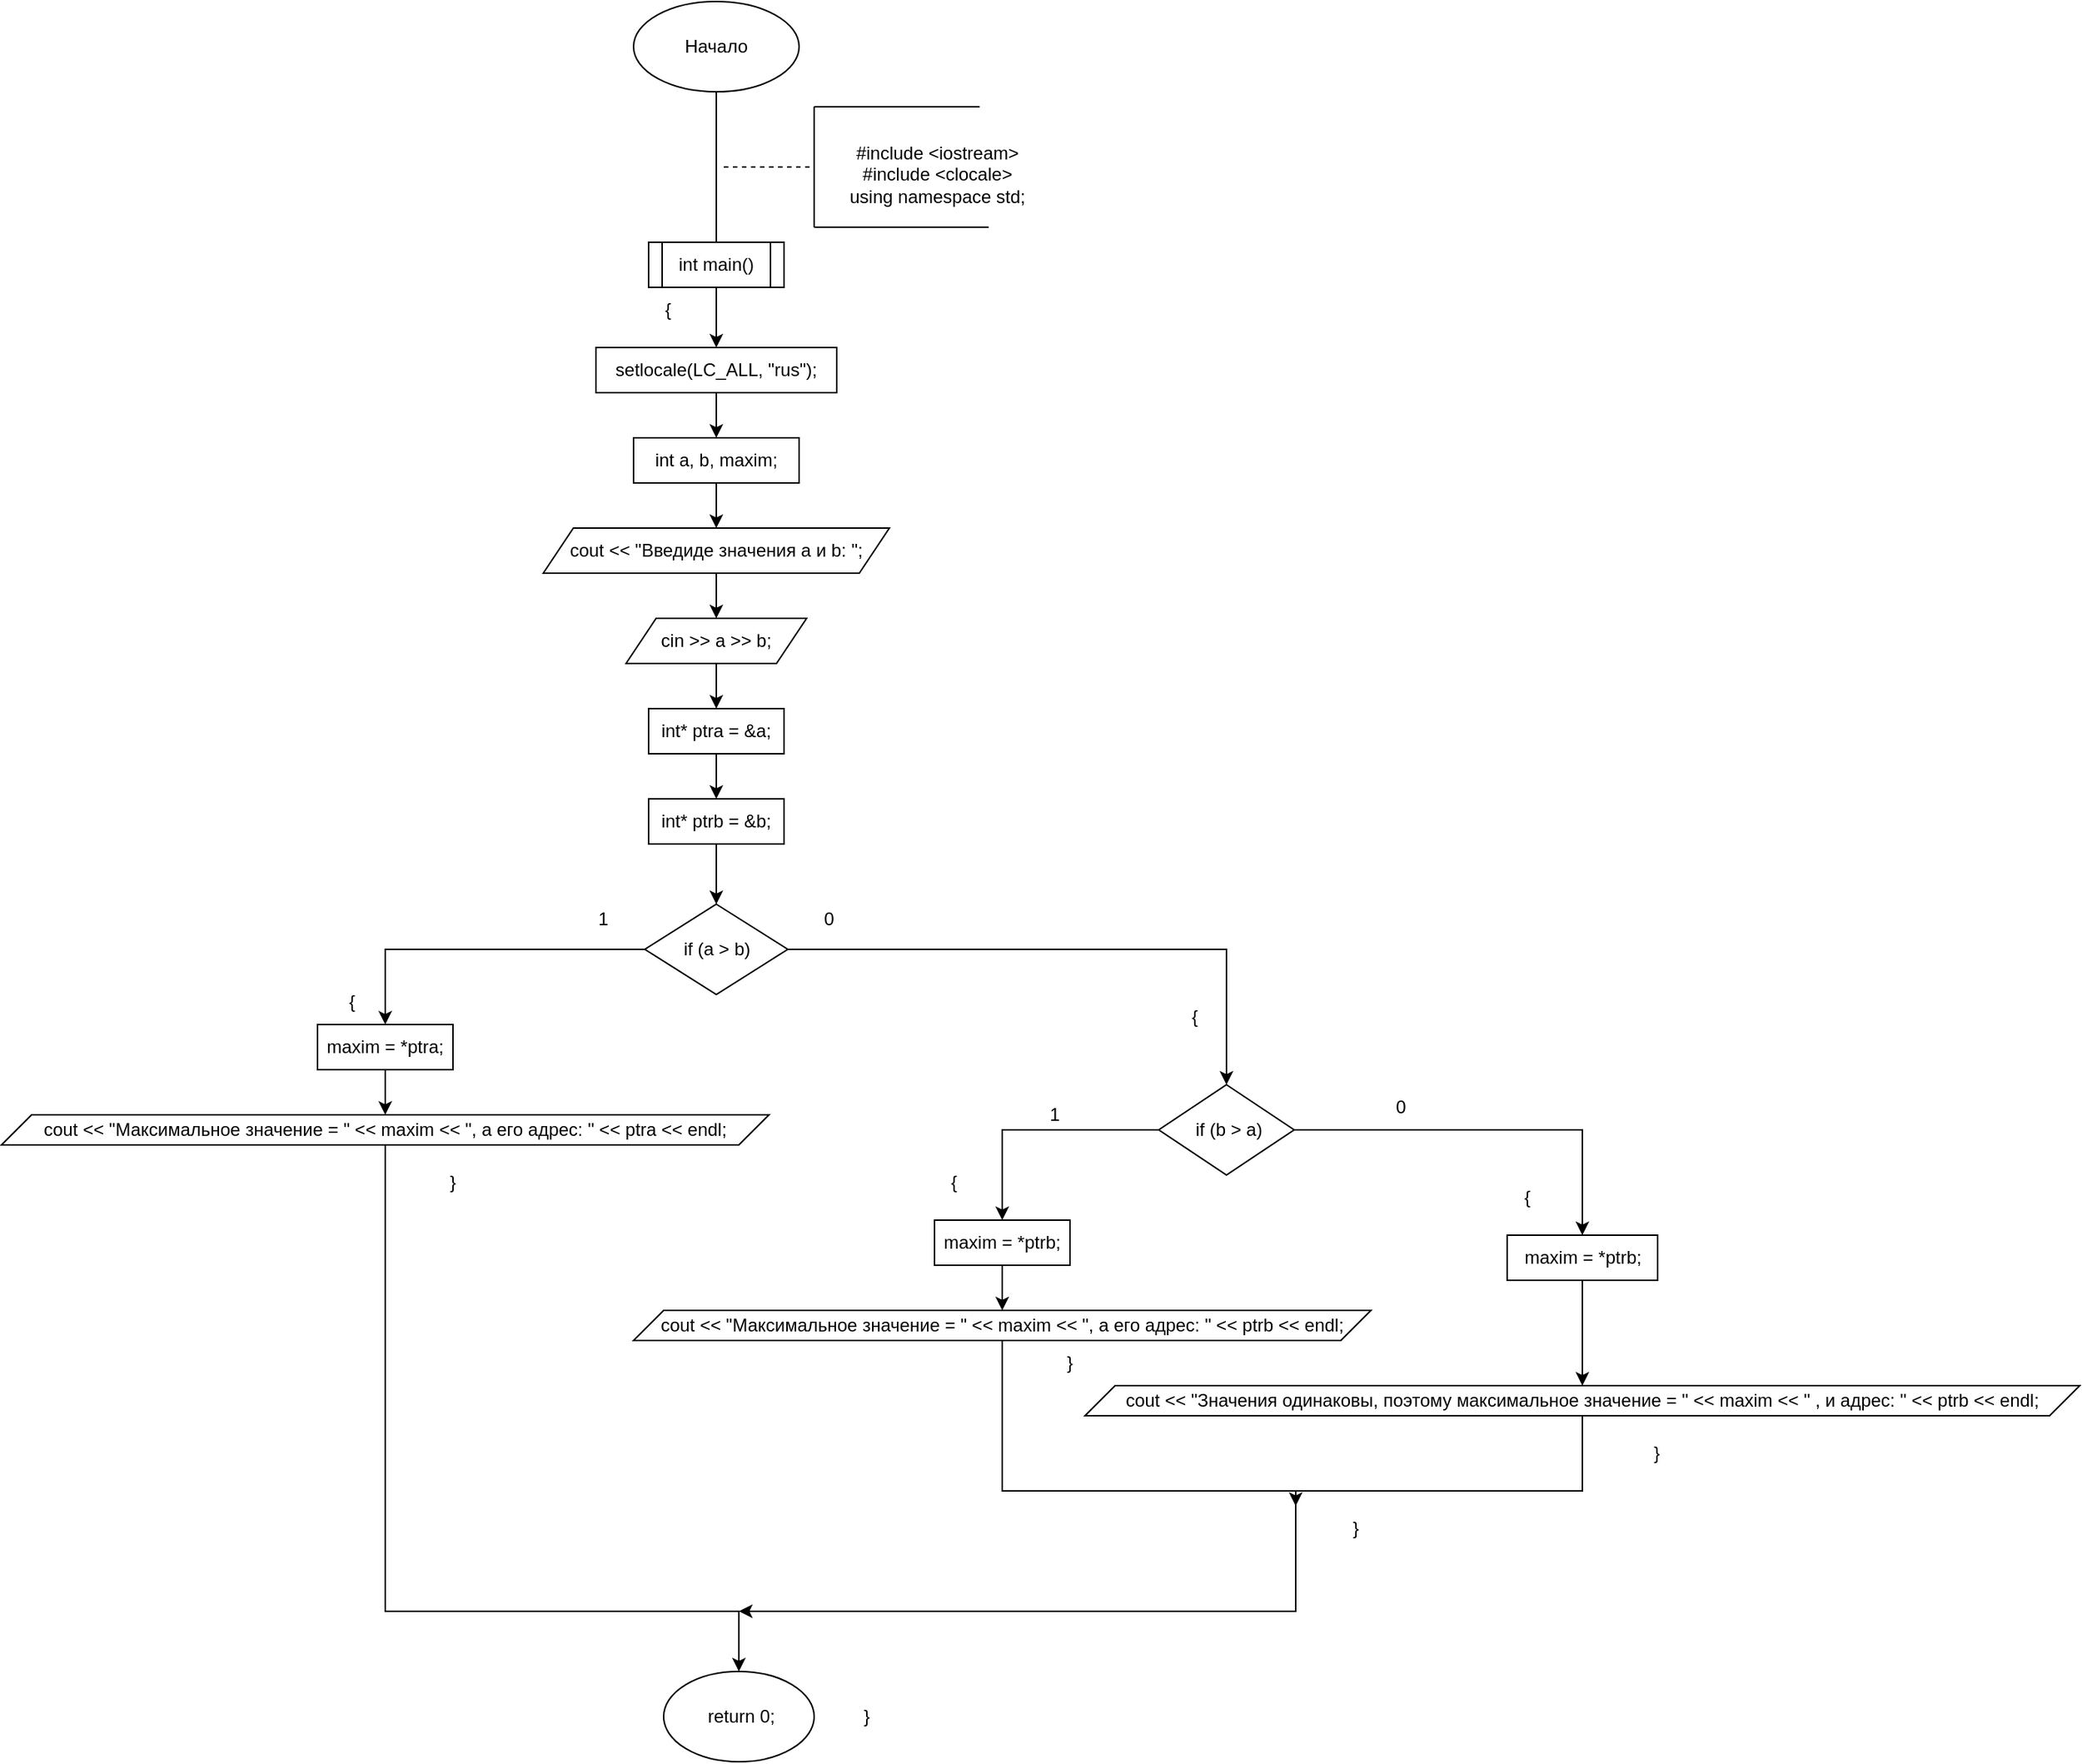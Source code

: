 <mxfile version="24.7.17">
  <diagram name="Страница — 1" id="rfoSVre1Z1UYV8LfSvAS">
    <mxGraphModel dx="1594" dy="439" grid="1" gridSize="10" guides="1" tooltips="1" connect="1" arrows="1" fold="1" page="1" pageScale="1" pageWidth="827" pageHeight="1169" math="0" shadow="0">
      <root>
        <mxCell id="0" />
        <mxCell id="1" parent="0" />
        <mxCell id="3SaLkwx1OlIngapf8OXm-1" value="Начало" style="ellipse;whiteSpace=wrap;html=1;" vertex="1" parent="1">
          <mxGeometry x="280" y="10" width="110" height="60" as="geometry" />
        </mxCell>
        <mxCell id="3SaLkwx1OlIngapf8OXm-2" value="" style="endArrow=none;html=1;rounded=0;entryX=0.5;entryY=1;entryDx=0;entryDy=0;" edge="1" parent="1" target="3SaLkwx1OlIngapf8OXm-1">
          <mxGeometry width="50" height="50" relative="1" as="geometry">
            <mxPoint x="335" y="180" as="sourcePoint" />
            <mxPoint x="340" y="80" as="targetPoint" />
          </mxGeometry>
        </mxCell>
        <mxCell id="3SaLkwx1OlIngapf8OXm-3" value="" style="endArrow=none;dashed=1;html=1;rounded=0;" edge="1" parent="1">
          <mxGeometry width="50" height="50" relative="1" as="geometry">
            <mxPoint x="340" y="120" as="sourcePoint" />
            <mxPoint x="400" y="120" as="targetPoint" />
          </mxGeometry>
        </mxCell>
        <mxCell id="3SaLkwx1OlIngapf8OXm-4" value="" style="endArrow=none;html=1;rounded=0;" edge="1" parent="1">
          <mxGeometry width="50" height="50" relative="1" as="geometry">
            <mxPoint x="400" y="160" as="sourcePoint" />
            <mxPoint x="400" y="80" as="targetPoint" />
          </mxGeometry>
        </mxCell>
        <mxCell id="3SaLkwx1OlIngapf8OXm-5" value="&lt;div&gt;#include &amp;lt;iostream&amp;gt;&lt;/div&gt;&lt;div&gt;#include &amp;lt;clocale&amp;gt;&lt;/div&gt;&lt;div&gt;using namespace std;&lt;/div&gt;" style="text;html=1;align=center;verticalAlign=middle;whiteSpace=wrap;rounded=0;" vertex="1" parent="1">
          <mxGeometry x="414" y="90" width="136" height="70" as="geometry" />
        </mxCell>
        <mxCell id="3SaLkwx1OlIngapf8OXm-6" value="" style="endArrow=none;html=1;rounded=0;entryX=0.75;entryY=1;entryDx=0;entryDy=0;" edge="1" parent="1" target="3SaLkwx1OlIngapf8OXm-5">
          <mxGeometry width="50" height="50" relative="1" as="geometry">
            <mxPoint x="400" y="160" as="sourcePoint" />
            <mxPoint x="410" y="90" as="targetPoint" />
          </mxGeometry>
        </mxCell>
        <mxCell id="3SaLkwx1OlIngapf8OXm-7" value="" style="endArrow=none;html=1;rounded=0;" edge="1" parent="1">
          <mxGeometry width="50" height="50" relative="1" as="geometry">
            <mxPoint x="510" y="80" as="sourcePoint" />
            <mxPoint x="400" y="80" as="targetPoint" />
          </mxGeometry>
        </mxCell>
        <mxCell id="3SaLkwx1OlIngapf8OXm-28" style="edgeStyle=orthogonalEdgeStyle;rounded=0;orthogonalLoop=1;jettySize=auto;html=1;entryX=0.5;entryY=0;entryDx=0;entryDy=0;" edge="1" parent="1" source="3SaLkwx1OlIngapf8OXm-8" target="3SaLkwx1OlIngapf8OXm-10">
          <mxGeometry relative="1" as="geometry" />
        </mxCell>
        <mxCell id="3SaLkwx1OlIngapf8OXm-8" value="&lt;div&gt;int main()&lt;/div&gt;" style="shape=process;whiteSpace=wrap;html=1;backgroundOutline=1;" vertex="1" parent="1">
          <mxGeometry x="290" y="170" width="90" height="30" as="geometry" />
        </mxCell>
        <mxCell id="3SaLkwx1OlIngapf8OXm-9" value="{" style="text;html=1;align=center;verticalAlign=middle;whiteSpace=wrap;rounded=0;" vertex="1" parent="1">
          <mxGeometry x="290" y="200" width="26" height="30" as="geometry" />
        </mxCell>
        <mxCell id="3SaLkwx1OlIngapf8OXm-29" style="edgeStyle=orthogonalEdgeStyle;rounded=0;orthogonalLoop=1;jettySize=auto;html=1;" edge="1" parent="1" source="3SaLkwx1OlIngapf8OXm-10" target="3SaLkwx1OlIngapf8OXm-11">
          <mxGeometry relative="1" as="geometry" />
        </mxCell>
        <mxCell id="3SaLkwx1OlIngapf8OXm-10" value="setlocale(LC_ALL, &quot;rus&quot;);" style="rounded=0;whiteSpace=wrap;html=1;" vertex="1" parent="1">
          <mxGeometry x="255" y="240" width="160" height="30" as="geometry" />
        </mxCell>
        <mxCell id="3SaLkwx1OlIngapf8OXm-30" style="edgeStyle=orthogonalEdgeStyle;rounded=0;orthogonalLoop=1;jettySize=auto;html=1;" edge="1" parent="1" source="3SaLkwx1OlIngapf8OXm-11" target="3SaLkwx1OlIngapf8OXm-13">
          <mxGeometry relative="1" as="geometry" />
        </mxCell>
        <mxCell id="3SaLkwx1OlIngapf8OXm-11" value="int a, b, maxim;" style="rounded=0;whiteSpace=wrap;html=1;" vertex="1" parent="1">
          <mxGeometry x="280" y="300" width="110" height="30" as="geometry" />
        </mxCell>
        <mxCell id="3SaLkwx1OlIngapf8OXm-32" style="edgeStyle=orthogonalEdgeStyle;rounded=0;orthogonalLoop=1;jettySize=auto;html=1;" edge="1" parent="1" source="3SaLkwx1OlIngapf8OXm-12" target="3SaLkwx1OlIngapf8OXm-14">
          <mxGeometry relative="1" as="geometry" />
        </mxCell>
        <mxCell id="3SaLkwx1OlIngapf8OXm-12" value="cin &amp;gt;&amp;gt; a &amp;gt;&amp;gt; b;" style="shape=parallelogram;perimeter=parallelogramPerimeter;whiteSpace=wrap;html=1;fixedSize=1;" vertex="1" parent="1">
          <mxGeometry x="275" y="420" width="120" height="30" as="geometry" />
        </mxCell>
        <mxCell id="3SaLkwx1OlIngapf8OXm-31" style="edgeStyle=orthogonalEdgeStyle;rounded=0;orthogonalLoop=1;jettySize=auto;html=1;" edge="1" parent="1" source="3SaLkwx1OlIngapf8OXm-13" target="3SaLkwx1OlIngapf8OXm-12">
          <mxGeometry relative="1" as="geometry" />
        </mxCell>
        <mxCell id="3SaLkwx1OlIngapf8OXm-13" value="cout &amp;lt;&amp;lt; &quot;Введиде значения a и b: &quot;;" style="shape=parallelogram;perimeter=parallelogramPerimeter;whiteSpace=wrap;html=1;fixedSize=1;" vertex="1" parent="1">
          <mxGeometry x="220" y="360" width="230" height="30" as="geometry" />
        </mxCell>
        <mxCell id="3SaLkwx1OlIngapf8OXm-33" style="edgeStyle=orthogonalEdgeStyle;rounded=0;orthogonalLoop=1;jettySize=auto;html=1;entryX=0.5;entryY=0;entryDx=0;entryDy=0;" edge="1" parent="1" source="3SaLkwx1OlIngapf8OXm-14" target="3SaLkwx1OlIngapf8OXm-15">
          <mxGeometry relative="1" as="geometry" />
        </mxCell>
        <mxCell id="3SaLkwx1OlIngapf8OXm-14" value="int* ptra = &amp;amp;a;" style="rounded=0;whiteSpace=wrap;html=1;" vertex="1" parent="1">
          <mxGeometry x="290" y="480" width="90" height="30" as="geometry" />
        </mxCell>
        <mxCell id="3SaLkwx1OlIngapf8OXm-34" style="edgeStyle=orthogonalEdgeStyle;rounded=0;orthogonalLoop=1;jettySize=auto;html=1;entryX=0.5;entryY=0;entryDx=0;entryDy=0;" edge="1" parent="1" source="3SaLkwx1OlIngapf8OXm-15" target="3SaLkwx1OlIngapf8OXm-16">
          <mxGeometry relative="1" as="geometry" />
        </mxCell>
        <mxCell id="3SaLkwx1OlIngapf8OXm-15" value="int* ptrb = &amp;amp;b;" style="rounded=0;whiteSpace=wrap;html=1;" vertex="1" parent="1">
          <mxGeometry x="290" y="540" width="90" height="30" as="geometry" />
        </mxCell>
        <mxCell id="3SaLkwx1OlIngapf8OXm-35" style="edgeStyle=orthogonalEdgeStyle;rounded=0;orthogonalLoop=1;jettySize=auto;html=1;entryX=0.5;entryY=0;entryDx=0;entryDy=0;" edge="1" parent="1" source="3SaLkwx1OlIngapf8OXm-16" target="3SaLkwx1OlIngapf8OXm-19">
          <mxGeometry relative="1" as="geometry" />
        </mxCell>
        <mxCell id="3SaLkwx1OlIngapf8OXm-40" style="edgeStyle=orthogonalEdgeStyle;rounded=0;orthogonalLoop=1;jettySize=auto;html=1;entryX=0.5;entryY=0;entryDx=0;entryDy=0;" edge="1" parent="1" source="3SaLkwx1OlIngapf8OXm-16" target="3SaLkwx1OlIngapf8OXm-17">
          <mxGeometry relative="1" as="geometry" />
        </mxCell>
        <mxCell id="3SaLkwx1OlIngapf8OXm-16" value="if (a &amp;gt; b)" style="rhombus;whiteSpace=wrap;html=1;" vertex="1" parent="1">
          <mxGeometry x="287.5" y="610" width="95" height="60" as="geometry" />
        </mxCell>
        <mxCell id="3SaLkwx1OlIngapf8OXm-43" style="edgeStyle=orthogonalEdgeStyle;rounded=0;orthogonalLoop=1;jettySize=auto;html=1;entryX=0.5;entryY=0;entryDx=0;entryDy=0;" edge="1" parent="1" source="3SaLkwx1OlIngapf8OXm-17" target="3SaLkwx1OlIngapf8OXm-23">
          <mxGeometry relative="1" as="geometry" />
        </mxCell>
        <mxCell id="3SaLkwx1OlIngapf8OXm-44" style="edgeStyle=orthogonalEdgeStyle;rounded=0;orthogonalLoop=1;jettySize=auto;html=1;entryX=0.5;entryY=0;entryDx=0;entryDy=0;" edge="1" parent="1" source="3SaLkwx1OlIngapf8OXm-17" target="3SaLkwx1OlIngapf8OXm-25">
          <mxGeometry relative="1" as="geometry" />
        </mxCell>
        <mxCell id="3SaLkwx1OlIngapf8OXm-17" value="&amp;nbsp;if (b &amp;gt; a)" style="rhombus;whiteSpace=wrap;html=1;" vertex="1" parent="1">
          <mxGeometry x="629" y="730" width="90" height="60" as="geometry" />
        </mxCell>
        <mxCell id="3SaLkwx1OlIngapf8OXm-18" value="}" style="text;html=1;align=center;verticalAlign=middle;whiteSpace=wrap;rounded=0;" vertex="1" parent="1">
          <mxGeometry x="140" y="780" width="40" height="30" as="geometry" />
        </mxCell>
        <mxCell id="3SaLkwx1OlIngapf8OXm-36" style="edgeStyle=orthogonalEdgeStyle;rounded=0;orthogonalLoop=1;jettySize=auto;html=1;entryX=0.5;entryY=0;entryDx=0;entryDy=0;" edge="1" parent="1" source="3SaLkwx1OlIngapf8OXm-19" target="3SaLkwx1OlIngapf8OXm-20">
          <mxGeometry relative="1" as="geometry" />
        </mxCell>
        <mxCell id="3SaLkwx1OlIngapf8OXm-19" value="maxim = *ptra;" style="rounded=0;whiteSpace=wrap;html=1;" vertex="1" parent="1">
          <mxGeometry x="70" y="690" width="90" height="30" as="geometry" />
        </mxCell>
        <mxCell id="3SaLkwx1OlIngapf8OXm-37" style="edgeStyle=orthogonalEdgeStyle;rounded=0;orthogonalLoop=1;jettySize=auto;html=1;" edge="1" parent="1" source="3SaLkwx1OlIngapf8OXm-20">
          <mxGeometry relative="1" as="geometry">
            <mxPoint x="350" y="1120" as="targetPoint" />
            <Array as="points">
              <mxPoint x="115" y="1080" />
              <mxPoint x="350" y="1080" />
            </Array>
          </mxGeometry>
        </mxCell>
        <mxCell id="3SaLkwx1OlIngapf8OXm-20" value="cout &amp;lt;&amp;lt; &quot;Максимальное значение = &quot; &amp;lt;&amp;lt; maxim &amp;lt;&amp;lt; &quot;, а его адрес: &quot; &amp;lt;&amp;lt; ptra &amp;lt;&amp;lt; endl;" style="shape=parallelogram;perimeter=parallelogramPerimeter;whiteSpace=wrap;html=1;fixedSize=1;" vertex="1" parent="1">
          <mxGeometry x="-140" y="750" width="510" height="20" as="geometry" />
        </mxCell>
        <mxCell id="3SaLkwx1OlIngapf8OXm-21" value="{" style="text;html=1;align=center;verticalAlign=middle;whiteSpace=wrap;rounded=0;" vertex="1" parent="1">
          <mxGeometry x="80" y="660" width="26" height="30" as="geometry" />
        </mxCell>
        <mxCell id="3SaLkwx1OlIngapf8OXm-22" value="{" style="text;html=1;align=center;verticalAlign=middle;whiteSpace=wrap;rounded=0;" vertex="1" parent="1">
          <mxGeometry x="480" y="780" width="26" height="30" as="geometry" />
        </mxCell>
        <mxCell id="3SaLkwx1OlIngapf8OXm-46" style="edgeStyle=orthogonalEdgeStyle;rounded=0;orthogonalLoop=1;jettySize=auto;html=1;" edge="1" parent="1" source="3SaLkwx1OlIngapf8OXm-23" target="3SaLkwx1OlIngapf8OXm-24">
          <mxGeometry relative="1" as="geometry" />
        </mxCell>
        <mxCell id="3SaLkwx1OlIngapf8OXm-23" value="maxim = *ptrb;" style="rounded=0;whiteSpace=wrap;html=1;" vertex="1" parent="1">
          <mxGeometry x="480" y="820" width="90" height="30" as="geometry" />
        </mxCell>
        <mxCell id="3SaLkwx1OlIngapf8OXm-51" style="edgeStyle=orthogonalEdgeStyle;rounded=0;orthogonalLoop=1;jettySize=auto;html=1;" edge="1" parent="1" source="3SaLkwx1OlIngapf8OXm-24">
          <mxGeometry relative="1" as="geometry">
            <mxPoint x="350" y="1080" as="targetPoint" />
            <Array as="points">
              <mxPoint x="525" y="1000" />
              <mxPoint x="720" y="1000" />
            </Array>
          </mxGeometry>
        </mxCell>
        <mxCell id="3SaLkwx1OlIngapf8OXm-24" value="cout &amp;lt;&amp;lt; &quot;Максимальное значение = &quot; &amp;lt;&amp;lt; maxim &amp;lt;&amp;lt; &quot;, а его адрес: &quot; &amp;lt;&amp;lt; ptrb &amp;lt;&amp;lt; endl;" style="shape=parallelogram;perimeter=parallelogramPerimeter;whiteSpace=wrap;html=1;fixedSize=1;" vertex="1" parent="1">
          <mxGeometry x="280" y="880" width="490" height="20" as="geometry" />
        </mxCell>
        <mxCell id="3SaLkwx1OlIngapf8OXm-45" style="edgeStyle=orthogonalEdgeStyle;rounded=0;orthogonalLoop=1;jettySize=auto;html=1;entryX=0.5;entryY=0;entryDx=0;entryDy=0;" edge="1" parent="1" source="3SaLkwx1OlIngapf8OXm-25" target="3SaLkwx1OlIngapf8OXm-26">
          <mxGeometry relative="1" as="geometry" />
        </mxCell>
        <mxCell id="3SaLkwx1OlIngapf8OXm-25" value="maxim = *ptrb;" style="rounded=0;whiteSpace=wrap;html=1;" vertex="1" parent="1">
          <mxGeometry x="860.5" y="830" width="100" height="30" as="geometry" />
        </mxCell>
        <mxCell id="3SaLkwx1OlIngapf8OXm-52" style="edgeStyle=orthogonalEdgeStyle;rounded=0;orthogonalLoop=1;jettySize=auto;html=1;" edge="1" parent="1" source="3SaLkwx1OlIngapf8OXm-26">
          <mxGeometry relative="1" as="geometry">
            <mxPoint x="720" y="1010" as="targetPoint" />
            <Array as="points">
              <mxPoint x="910" y="1000" />
              <mxPoint x="720" y="1000" />
            </Array>
          </mxGeometry>
        </mxCell>
        <mxCell id="3SaLkwx1OlIngapf8OXm-26" value="cout &amp;lt;&amp;lt; &quot;Значения одинаковы, поэтому максимальное значение = &quot; &amp;lt;&amp;lt; maxim &amp;lt;&amp;lt; &quot; , и адрес: &quot; &amp;lt;&amp;lt; ptrb &amp;lt;&amp;lt; endl;" style="shape=parallelogram;perimeter=parallelogramPerimeter;whiteSpace=wrap;html=1;fixedSize=1;" vertex="1" parent="1">
          <mxGeometry x="580" y="930" width="661" height="20" as="geometry" />
        </mxCell>
        <mxCell id="3SaLkwx1OlIngapf8OXm-27" style="edgeStyle=orthogonalEdgeStyle;rounded=0;orthogonalLoop=1;jettySize=auto;html=1;exitX=0.5;exitY=1;exitDx=0;exitDy=0;" edge="1" parent="1" source="3SaLkwx1OlIngapf8OXm-20" target="3SaLkwx1OlIngapf8OXm-20">
          <mxGeometry relative="1" as="geometry" />
        </mxCell>
        <mxCell id="3SaLkwx1OlIngapf8OXm-38" value="1" style="text;html=1;align=center;verticalAlign=middle;whiteSpace=wrap;rounded=0;" vertex="1" parent="1">
          <mxGeometry x="240" y="610" width="40" height="20" as="geometry" />
        </mxCell>
        <mxCell id="3SaLkwx1OlIngapf8OXm-39" value="1" style="text;html=1;align=center;verticalAlign=middle;whiteSpace=wrap;rounded=0;" vertex="1" parent="1">
          <mxGeometry x="540" y="740" width="40" height="20" as="geometry" />
        </mxCell>
        <mxCell id="3SaLkwx1OlIngapf8OXm-41" value="0" style="text;html=1;align=center;verticalAlign=middle;whiteSpace=wrap;rounded=0;" vertex="1" parent="1">
          <mxGeometry x="770" y="730" width="40" height="30" as="geometry" />
        </mxCell>
        <mxCell id="3SaLkwx1OlIngapf8OXm-42" value="0" style="text;html=1;align=center;verticalAlign=middle;whiteSpace=wrap;rounded=0;" vertex="1" parent="1">
          <mxGeometry x="395" y="610" width="30" height="20" as="geometry" />
        </mxCell>
        <mxCell id="3SaLkwx1OlIngapf8OXm-47" value="}" style="text;html=1;align=center;verticalAlign=middle;whiteSpace=wrap;rounded=0;" vertex="1" parent="1">
          <mxGeometry x="550" y="900" width="40" height="30" as="geometry" />
        </mxCell>
        <mxCell id="3SaLkwx1OlIngapf8OXm-48" value="}" style="text;html=1;align=center;verticalAlign=middle;whiteSpace=wrap;rounded=0;" vertex="1" parent="1">
          <mxGeometry x="940" y="960" width="40" height="30" as="geometry" />
        </mxCell>
        <mxCell id="3SaLkwx1OlIngapf8OXm-49" value="{" style="text;html=1;align=center;verticalAlign=middle;whiteSpace=wrap;rounded=0;" vertex="1" parent="1">
          <mxGeometry x="860.5" y="790" width="26" height="30" as="geometry" />
        </mxCell>
        <mxCell id="3SaLkwx1OlIngapf8OXm-50" value="{" style="text;html=1;align=center;verticalAlign=middle;whiteSpace=wrap;rounded=0;" vertex="1" parent="1">
          <mxGeometry x="640" y="670" width="26" height="30" as="geometry" />
        </mxCell>
        <mxCell id="3SaLkwx1OlIngapf8OXm-53" value="}" style="text;html=1;align=center;verticalAlign=middle;whiteSpace=wrap;rounded=0;" vertex="1" parent="1">
          <mxGeometry x="740" y="1010" width="40" height="30" as="geometry" />
        </mxCell>
        <mxCell id="3SaLkwx1OlIngapf8OXm-54" value="&amp;nbsp;return 0;" style="ellipse;whiteSpace=wrap;html=1;" vertex="1" parent="1">
          <mxGeometry x="300" y="1120" width="100" height="60" as="geometry" />
        </mxCell>
        <mxCell id="3SaLkwx1OlIngapf8OXm-55" value="}" style="text;html=1;align=center;verticalAlign=middle;whiteSpace=wrap;rounded=0;" vertex="1" parent="1">
          <mxGeometry x="415" y="1135" width="40" height="30" as="geometry" />
        </mxCell>
      </root>
    </mxGraphModel>
  </diagram>
</mxfile>
